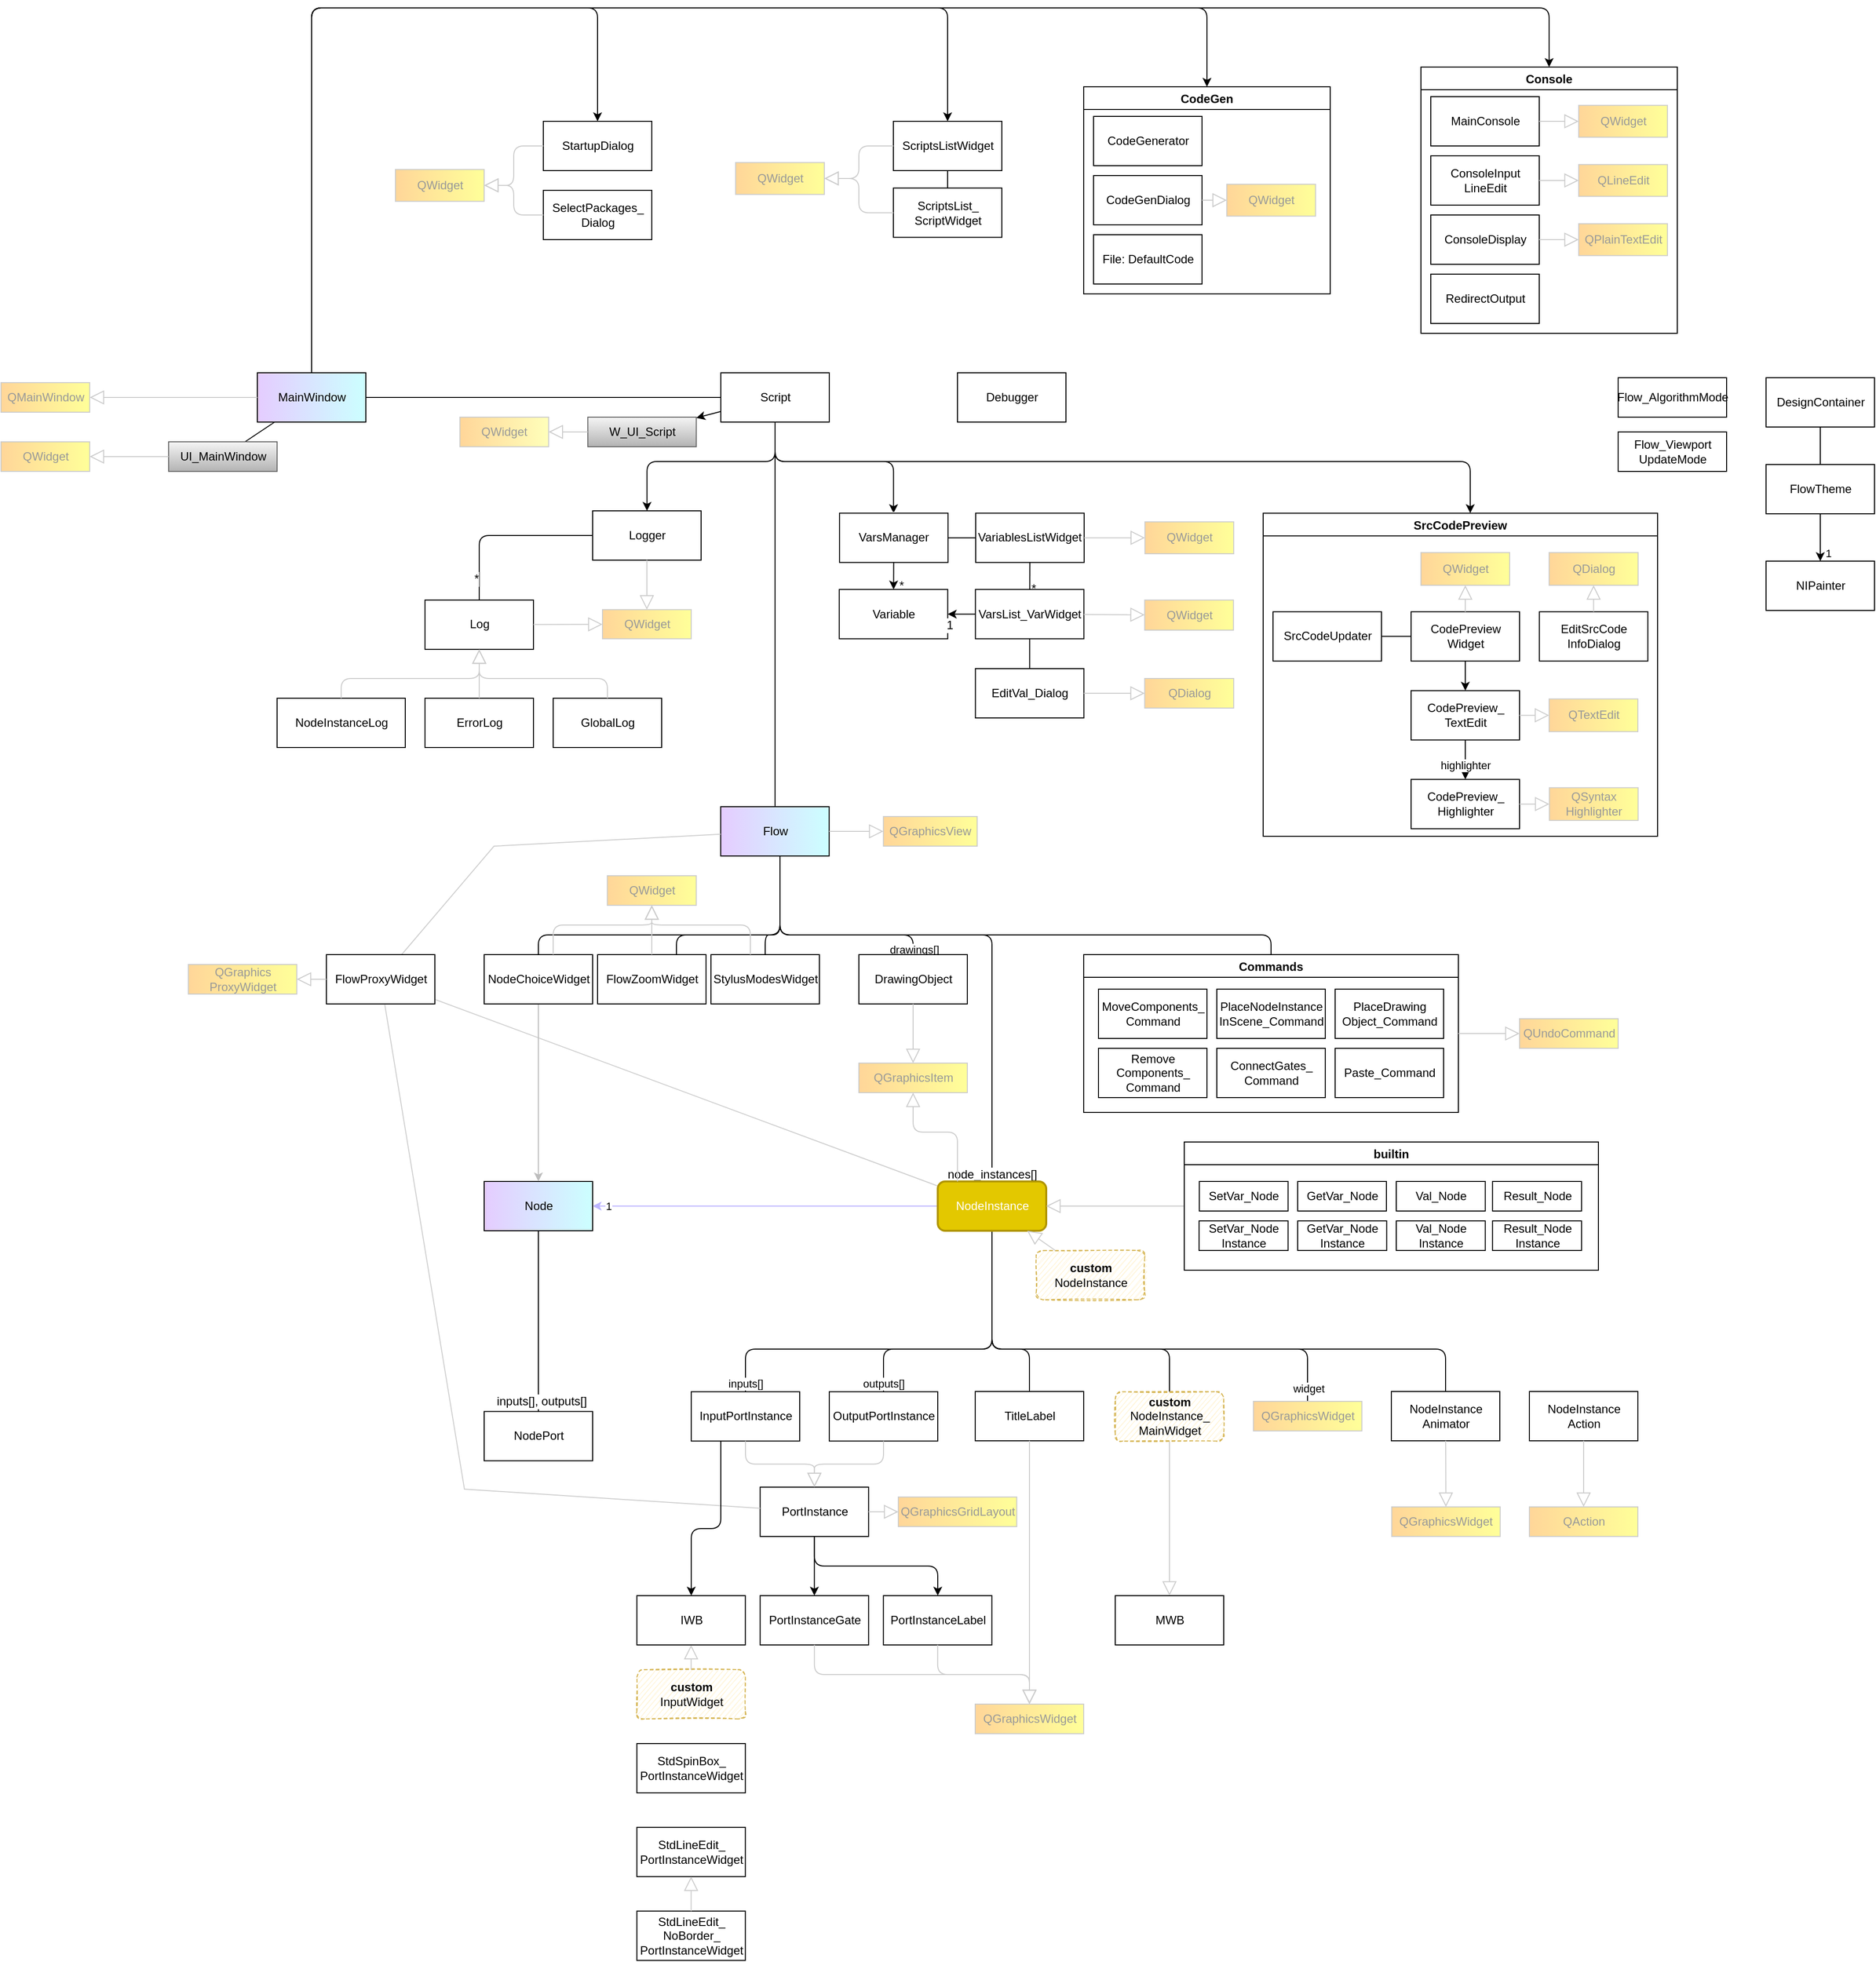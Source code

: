 <mxfile version="13.10.8" type="device"><diagram name="Page-1" id="c4acf3e9-155e-7222-9cf6-157b1a14988f"><mxGraphModel dx="1483" dy="829" grid="1" gridSize="10" guides="1" tooltips="1" connect="1" arrows="1" fold="1" page="1" pageScale="1" pageWidth="2000" pageHeight="2400" background="#ffffff" math="0" shadow="0"><root><mxCell id="0"/><mxCell id="1" parent="0"/><mxCell id="_iWwA70xYD8HZTZO8g6B-42" style="rounded=0;orthogonalLoop=1;jettySize=auto;html=1;entryX=0;entryY=0.5;entryDx=0;entryDy=0;startArrow=none;startFill=0;endArrow=none;endFill=0;exitX=1;exitY=0.5;exitDx=0;exitDy=0;" parent="1" source="_iWwA70xYD8HZTZO8g6B-1" target="_iWwA70xYD8HZTZO8g6B-6" edge="1"><mxGeometry relative="1" as="geometry"><Array as="points"><mxPoint x="490" y="705"/></Array></mxGeometry></mxCell><mxCell id="yEiWZ90jxo1gDkVhpnCB-3" style="edgeStyle=orthogonalEdgeStyle;rounded=1;orthogonalLoop=1;jettySize=auto;html=1;" edge="1" parent="1" source="_iWwA70xYD8HZTZO8g6B-1" target="7fYsBbALrGtUTbzRrhId-76"><mxGeometry relative="1" as="geometry"><Array as="points"><mxPoint x="385" y="310"/><mxPoint x="675" y="310"/></Array></mxGeometry></mxCell><mxCell id="yEiWZ90jxo1gDkVhpnCB-4" style="edgeStyle=orthogonalEdgeStyle;rounded=1;orthogonalLoop=1;jettySize=auto;html=1;" edge="1" parent="1" source="_iWwA70xYD8HZTZO8g6B-1" target="7fYsBbALrGtUTbzRrhId-98"><mxGeometry relative="1" as="geometry"><Array as="points"><mxPoint x="385" y="310"/><mxPoint x="1030" y="310"/></Array></mxGeometry></mxCell><mxCell id="yEiWZ90jxo1gDkVhpnCB-5" style="edgeStyle=orthogonalEdgeStyle;rounded=1;orthogonalLoop=1;jettySize=auto;html=1;entryX=0.5;entryY=0;entryDx=0;entryDy=0;" edge="1" parent="1" source="_iWwA70xYD8HZTZO8g6B-1" target="7fYsBbALrGtUTbzRrhId-116"><mxGeometry relative="1" as="geometry"><Array as="points"><mxPoint x="385" y="310"/><mxPoint x="1293" y="310"/></Array></mxGeometry></mxCell><mxCell id="yEiWZ90jxo1gDkVhpnCB-6" style="edgeStyle=orthogonalEdgeStyle;rounded=1;orthogonalLoop=1;jettySize=auto;html=1;entryX=0.5;entryY=0;entryDx=0;entryDy=0;" edge="1" parent="1" source="_iWwA70xYD8HZTZO8g6B-1" target="7fYsBbALrGtUTbzRrhId-104"><mxGeometry relative="1" as="geometry"><Array as="points"><mxPoint x="385" y="310"/><mxPoint x="1640" y="310"/></Array></mxGeometry></mxCell><mxCell id="_iWwA70xYD8HZTZO8g6B-1" value="MainWindow" style="html=1;gradientColor=#E5CCFF;gradientDirection=west;fillColor=#CCFFFF;" parent="1" vertex="1"><mxGeometry x="330" y="680" width="110" height="50" as="geometry"/></mxCell><mxCell id="_iWwA70xYD8HZTZO8g6B-2" value="QMainWindow" style="html=1;gradientColor=#FFFF99;gradientDirection=east;strokeColor=#CCCCCC;fontColor=#999999;fillColor=#FFD699;" parent="1" vertex="1"><mxGeometry x="70" y="690" width="90" height="30" as="geometry"/></mxCell><mxCell id="_iWwA70xYD8HZTZO8g6B-3" value="" style="endArrow=block;endFill=0;endSize=12;html=1;strokeColor=#CCCCCC;" parent="1" source="_iWwA70xYD8HZTZO8g6B-1" target="_iWwA70xYD8HZTZO8g6B-2" edge="1"><mxGeometry width="160" relative="1" as="geometry"><mxPoint x="200" y="630" as="sourcePoint"/><mxPoint x="490" y="900" as="targetPoint"/></mxGeometry></mxCell><mxCell id="W39YsJGeSaSrKXjF8FEj-1" style="rounded=0;orthogonalLoop=1;jettySize=auto;html=1;endArrow=none;endFill=0;edgeStyle=orthogonalEdgeStyle;" parent="1" source="_iWwA70xYD8HZTZO8g6B-6" target="_iWwA70xYD8HZTZO8g6B-47" edge="1"><mxGeometry relative="1" as="geometry"><Array as="points"><mxPoint x="855.13" y="1000"/><mxPoint x="855.13" y="1000"/></Array></mxGeometry></mxCell><mxCell id="0ijPACxxjSBui00QVv5o-35" style="edgeStyle=orthogonalEdgeStyle;rounded=1;orthogonalLoop=1;jettySize=auto;html=1;endArrow=classic;endFill=1;fontColor=#B0B0B0;" parent="1" source="_iWwA70xYD8HZTZO8g6B-6" target="0ijPACxxjSBui00QVv5o-1" edge="1"><mxGeometry relative="1" as="geometry"><Array as="points"><mxPoint x="855.13" y="770"/><mxPoint x="725.13" y="770"/></Array></mxGeometry></mxCell><mxCell id="WQLQ20WU0YH6Nuvqtiwx-2" style="rounded=1;orthogonalLoop=1;jettySize=auto;html=1;edgeStyle=orthogonalEdgeStyle;" parent="1" source="_iWwA70xYD8HZTZO8g6B-6" target="WQLQ20WU0YH6Nuvqtiwx-1" edge="1"><mxGeometry relative="1" as="geometry"><Array as="points"><mxPoint x="855.13" y="770"/><mxPoint x="975.13" y="770"/></Array></mxGeometry></mxCell><mxCell id="WQLQ20WU0YH6Nuvqtiwx-5" value="1" style="text;html=1;align=center;verticalAlign=middle;resizable=0;points=[];labelBackgroundColor=#ffffff;" parent="WQLQ20WU0YH6Nuvqtiwx-2" vertex="1" connectable="0"><mxGeometry x="0.945" relative="1" as="geometry"><mxPoint x="-0.48" y="11.79" as="offset"/></mxGeometry></mxCell><mxCell id="7fYsBbALrGtUTbzRrhId-96" style="edgeStyle=orthogonalEdgeStyle;rounded=1;orthogonalLoop=1;jettySize=auto;html=1;endArrow=classic;endFill=1;" parent="1" source="_iWwA70xYD8HZTZO8g6B-6" target="7fYsBbALrGtUTbzRrhId-81" edge="1"><mxGeometry relative="1" as="geometry"><Array as="points"><mxPoint x="855" y="770"/><mxPoint x="1560" y="770"/></Array></mxGeometry></mxCell><mxCell id="yEiWZ90jxo1gDkVhpnCB-1" style="rounded=0;orthogonalLoop=1;jettySize=auto;html=1;" edge="1" parent="1" source="_iWwA70xYD8HZTZO8g6B-6" target="f1ZqAAwaI6Tl92mh3Nrw-36"><mxGeometry relative="1" as="geometry"/></mxCell><mxCell id="_iWwA70xYD8HZTZO8g6B-6" value="&lt;div&gt;Script&lt;/div&gt;" style="html=1;" parent="1" vertex="1"><mxGeometry x="800" y="680" width="110" height="50" as="geometry"/></mxCell><mxCell id="_iWwA70xYD8HZTZO8g6B-64" style="edgeStyle=orthogonalEdgeStyle;rounded=1;orthogonalLoop=1;jettySize=auto;html=1;startArrow=none;startFill=0;endArrow=none;endFill=0;" parent="1" source="_iWwA70xYD8HZTZO8g6B-47" target="_iWwA70xYD8HZTZO8g6B-51" edge="1"><mxGeometry relative="1" as="geometry"><Array as="points"><mxPoint x="860" y="1250"/><mxPoint x="1075" y="1250"/></Array></mxGeometry></mxCell><mxCell id="_iWwA70xYD8HZTZO8g6B-128" value="node_instances[]" style="text;html=1;align=center;verticalAlign=middle;resizable=0;points=[];labelBackgroundColor=#ffffff;" parent="_iWwA70xYD8HZTZO8g6B-64" vertex="1" connectable="0"><mxGeometry x="0.92" y="3" relative="1" as="geometry"><mxPoint x="-3" y="15" as="offset"/></mxGeometry></mxCell><mxCell id="HVhUNoSiNjTGZJEwcS5k-42" style="rounded=1;orthogonalLoop=1;jettySize=auto;html=1;endArrow=none;endFill=0;fontFamily=Helvetica;edgeStyle=orthogonalEdgeStyle;" parent="1" source="_iWwA70xYD8HZTZO8g6B-47" target="f1ZqAAwaI6Tl92mh3Nrw-44" edge="1"><mxGeometry relative="1" as="geometry"><Array as="points"><mxPoint x="860" y="1250"/><mxPoint x="615" y="1250"/></Array></mxGeometry></mxCell><mxCell id="7fYsBbALrGtUTbzRrhId-41" style="edgeStyle=orthogonalEdgeStyle;rounded=1;orthogonalLoop=1;jettySize=auto;html=1;endArrow=none;endFill=0;" parent="1" source="_iWwA70xYD8HZTZO8g6B-47" target="7fYsBbALrGtUTbzRrhId-40" edge="1"><mxGeometry relative="1" as="geometry"><Array as="points"><mxPoint x="860" y="1250"/><mxPoint x="755" y="1250"/></Array></mxGeometry></mxCell><mxCell id="7fYsBbALrGtUTbzRrhId-49" style="edgeStyle=orthogonalEdgeStyle;rounded=1;orthogonalLoop=1;jettySize=auto;html=1;endArrow=none;endFill=0;" parent="1" source="_iWwA70xYD8HZTZO8g6B-47" target="7fYsBbALrGtUTbzRrhId-48" edge="1"><mxGeometry relative="1" as="geometry"><Array as="points"><mxPoint x="860" y="1250"/><mxPoint x="845" y="1250"/></Array></mxGeometry></mxCell><mxCell id="7fYsBbALrGtUTbzRrhId-64" style="edgeStyle=orthogonalEdgeStyle;rounded=1;orthogonalLoop=1;jettySize=auto;html=1;entryX=0.5;entryY=0;entryDx=0;entryDy=0;endArrow=none;endFill=0;" parent="1" source="_iWwA70xYD8HZTZO8g6B-47" target="7fYsBbALrGtUTbzRrhId-61" edge="1"><mxGeometry relative="1" as="geometry"><Array as="points"><mxPoint x="860" y="1250"/><mxPoint x="1358" y="1250"/></Array></mxGeometry></mxCell><mxCell id="7fYsBbALrGtUTbzRrhId-74" style="edgeStyle=orthogonalEdgeStyle;rounded=1;orthogonalLoop=1;jettySize=auto;html=1;endArrow=none;endFill=0;" parent="1" source="_iWwA70xYD8HZTZO8g6B-47" target="7fYsBbALrGtUTbzRrhId-71" edge="1"><mxGeometry relative="1" as="geometry"><Array as="points"><mxPoint x="860" y="1250"/><mxPoint x="995" y="1250"/></Array></mxGeometry></mxCell><mxCell id="7fYsBbALrGtUTbzRrhId-75" value="drawings[]" style="edgeLabel;html=1;align=center;verticalAlign=middle;resizable=0;points=[];" parent="7fYsBbALrGtUTbzRrhId-74" vertex="1" connectable="0"><mxGeometry x="0.954" y="1" relative="1" as="geometry"><mxPoint as="offset"/></mxGeometry></mxCell><mxCell id="_iWwA70xYD8HZTZO8g6B-47" value="Flow" style="html=1;gradientColor=#E5CCFF;gradientDirection=west;fillColor=#CCFFFF;" parent="1" vertex="1"><mxGeometry x="799.87" y="1120" width="110" height="50" as="geometry"/></mxCell><mxCell id="_iWwA70xYD8HZTZO8g6B-60" style="edgeStyle=none;rounded=0;orthogonalLoop=1;jettySize=auto;html=1;startArrow=none;startFill=0;endArrow=none;endFill=0;" parent="1" source="_iWwA70xYD8HZTZO8g6B-50" target="_iWwA70xYD8HZTZO8g6B-52" edge="1"><mxGeometry relative="1" as="geometry"/></mxCell><mxCell id="_iWwA70xYD8HZTZO8g6B-79" value="inputs[], outputs[]" style="text;html=1;align=center;verticalAlign=middle;resizable=0;points=[];labelBackgroundColor=#ffffff;" parent="_iWwA70xYD8HZTZO8g6B-60" vertex="1" connectable="0"><mxGeometry x="0.939" y="1" relative="1" as="geometry"><mxPoint x="2" y="-5" as="offset"/></mxGeometry></mxCell><mxCell id="_iWwA70xYD8HZTZO8g6B-61" style="edgeStyle=none;rounded=0;orthogonalLoop=1;jettySize=auto;html=1;startArrow=classic;startFill=1;endArrow=none;endFill=0;strokeColor=#BCB5FF;" parent="1" source="_iWwA70xYD8HZTZO8g6B-50" target="_iWwA70xYD8HZTZO8g6B-51" edge="1"><mxGeometry relative="1" as="geometry"/></mxCell><mxCell id="F09Zls8mhXagBo6PjTDz-13" value="1" style="edgeLabel;html=1;align=center;verticalAlign=middle;resizable=0;points=[];" parent="_iWwA70xYD8HZTZO8g6B-61" vertex="1" connectable="0"><mxGeometry x="-0.776" y="-2" relative="1" as="geometry"><mxPoint x="-23.57" y="-2" as="offset"/></mxGeometry></mxCell><mxCell id="_iWwA70xYD8HZTZO8g6B-50" value="Node" style="html=1;gradientColor=#E5CCFF;gradientDirection=west;fillColor=#CCFFFF;" parent="1" vertex="1"><mxGeometry x="560" y="1500" width="110" height="50" as="geometry"/></mxCell><mxCell id="jFqLS4lbHfa3CIV25p8P-2" style="rounded=1;orthogonalLoop=1;jettySize=auto;html=1;endArrow=none;endFill=0;edgeStyle=orthogonalEdgeStyle;" parent="1" source="_iWwA70xYD8HZTZO8g6B-51" target="jFqLS4lbHfa3CIV25p8P-1" edge="1"><mxGeometry relative="1" as="geometry"><Array as="points"><mxPoint x="1075" y="1670"/><mxPoint x="1255" y="1670"/></Array></mxGeometry></mxCell><mxCell id="jFqLS4lbHfa3CIV25p8P-10" style="edgeStyle=none;rounded=0;orthogonalLoop=1;jettySize=auto;html=1;startArrow=none;startFill=0;endArrow=none;endFill=0;fontColor=#FF9933;strokeColor=#CFCFCF;" parent="1" source="_iWwA70xYD8HZTZO8g6B-51" target="i0qhFY4HcF0hQk4mv9DB-1" edge="1"><mxGeometry relative="1" as="geometry"><Array as="points"/></mxGeometry></mxCell><mxCell id="HVhUNoSiNjTGZJEwcS5k-24" style="edgeStyle=orthogonalEdgeStyle;rounded=1;orthogonalLoop=1;jettySize=auto;html=1;endArrow=none;endFill=0;" parent="1" source="_iWwA70xYD8HZTZO8g6B-51" target="HVhUNoSiNjTGZJEwcS5k-6" edge="1"><mxGeometry relative="1" as="geometry"><Array as="points"><mxPoint x="1075" y="1670"/><mxPoint x="965" y="1670"/></Array></mxGeometry></mxCell><mxCell id="HVhUNoSiNjTGZJEwcS5k-25" style="edgeStyle=orthogonalEdgeStyle;rounded=1;orthogonalLoop=1;jettySize=auto;html=1;endArrow=none;endFill=0;" parent="1" source="_iWwA70xYD8HZTZO8g6B-51" target="HVhUNoSiNjTGZJEwcS5k-5" edge="1"><mxGeometry relative="1" as="geometry"><Array as="points"><mxPoint x="1075" y="1670"/><mxPoint x="825" y="1670"/></Array></mxGeometry></mxCell><mxCell id="7fYsBbALrGtUTbzRrhId-12" style="edgeStyle=orthogonalEdgeStyle;rounded=1;orthogonalLoop=1;jettySize=auto;html=1;endArrow=none;endFill=0;" parent="1" source="_iWwA70xYD8HZTZO8g6B-51" target="7fYsBbALrGtUTbzRrhId-5" edge="1"><mxGeometry relative="1" as="geometry"><Array as="points"><mxPoint x="1075" y="1670"/><mxPoint x="1113" y="1670"/></Array></mxGeometry></mxCell><mxCell id="7fYsBbALrGtUTbzRrhId-14" style="edgeStyle=orthogonalEdgeStyle;rounded=1;orthogonalLoop=1;jettySize=auto;html=1;endArrow=none;endFill=0;" parent="1" source="_iWwA70xYD8HZTZO8g6B-51" target="7fYsBbALrGtUTbzRrhId-16" edge="1"><mxGeometry relative="1" as="geometry"><mxPoint x="1395" y="1733" as="targetPoint"/><Array as="points"><mxPoint x="1075" y="1670"/><mxPoint x="1395" y="1670"/></Array></mxGeometry></mxCell><mxCell id="7fYsBbALrGtUTbzRrhId-15" value="widget" style="edgeLabel;html=1;align=center;verticalAlign=middle;resizable=0;points=[];" parent="7fYsBbALrGtUTbzRrhId-14" vertex="1" connectable="0"><mxGeometry x="0.946" y="1" relative="1" as="geometry"><mxPoint as="offset"/></mxGeometry></mxCell><mxCell id="7fYsBbALrGtUTbzRrhId-21" style="edgeStyle=orthogonalEdgeStyle;rounded=1;orthogonalLoop=1;jettySize=auto;html=1;endArrow=none;endFill=0;" parent="1" source="_iWwA70xYD8HZTZO8g6B-51" target="7fYsBbALrGtUTbzRrhId-20" edge="1"><mxGeometry relative="1" as="geometry"><Array as="points"><mxPoint x="1075" y="1670"/><mxPoint x="1535" y="1670"/></Array></mxGeometry></mxCell><mxCell id="_iWwA70xYD8HZTZO8g6B-51" value="NodeInstance" style="html=1;gradientDirection=west;fillColor=#e3c800;strokeColor=#B09500;rounded=1;shadow=0;fontStyle=0;fontFamily=Helvetica;strokeWidth=2;fontColor=#ffffff;" parent="1" vertex="1"><mxGeometry x="1020" y="1500" width="110" height="50" as="geometry"/></mxCell><mxCell id="_iWwA70xYD8HZTZO8g6B-52" value="NodePort" style="html=1;" parent="1" vertex="1"><mxGeometry x="560" y="1733.26" width="110" height="50" as="geometry"/></mxCell><mxCell id="7fYsBbALrGtUTbzRrhId-1" style="edgeStyle=orthogonalEdgeStyle;rounded=1;orthogonalLoop=1;jettySize=auto;html=1;" parent="1" source="_iWwA70xYD8HZTZO8g6B-53" target="_iWwA70xYD8HZTZO8g6B-66" edge="1"><mxGeometry relative="1" as="geometry"/></mxCell><mxCell id="7fYsBbALrGtUTbzRrhId-2" style="edgeStyle=orthogonalEdgeStyle;rounded=1;orthogonalLoop=1;jettySize=auto;html=1;" parent="1" source="_iWwA70xYD8HZTZO8g6B-53" target="_iWwA70xYD8HZTZO8g6B-67" edge="1"><mxGeometry relative="1" as="geometry"><Array as="points"><mxPoint x="895" y="1890"/><mxPoint x="1020" y="1890"/></Array></mxGeometry></mxCell><mxCell id="_iWwA70xYD8HZTZO8g6B-53" value="&lt;div&gt;PortInstance&lt;/div&gt;" style="html=1;" parent="1" vertex="1"><mxGeometry x="839.87" y="1810" width="110" height="50" as="geometry"/></mxCell><mxCell id="_iWwA70xYD8HZTZO8g6B-66" value="PortInstanceGate" style="html=1;" parent="1" vertex="1"><mxGeometry x="839.87" y="1920" width="110" height="50" as="geometry"/></mxCell><mxCell id="_iWwA70xYD8HZTZO8g6B-67" value="PortInstanceLabel" style="html=1;" parent="1" vertex="1"><mxGeometry x="964.87" y="1920" width="110" height="50" as="geometry"/></mxCell><mxCell id="_iWwA70xYD8HZTZO8g6B-68" value="&lt;b&gt;custom&lt;/b&gt;&lt;br&gt;InputWidget" style="html=1;fillColor=#fff2cc;strokeColor=#d6b656;dashed=1;rounded=1;shadow=0;glass=0;sketch=1;" parent="1" vertex="1"><mxGeometry x="714.87" y="1995.06" width="110" height="50" as="geometry"/></mxCell><mxCell id="_iWwA70xYD8HZTZO8g6B-98" value="" style="endArrow=block;endFill=0;endSize=12;html=1;strokeColor=#CCCCCC;edgeStyle=orthogonalEdgeStyle;" parent="1" source="_iWwA70xYD8HZTZO8g6B-68" target="HVhUNoSiNjTGZJEwcS5k-2" edge="1"><mxGeometry width="160" relative="1" as="geometry"><mxPoint x="264.87" y="1975" as="sourcePoint"/><mxPoint x="144.87" y="2020" as="targetPoint"/></mxGeometry></mxCell><mxCell id="_iWwA70xYD8HZTZO8g6B-147" value="QGraphicsView" style="html=1;gradientColor=#FFFF99;gradientDirection=east;strokeColor=#CCCCCC;fontColor=#999999;fillColor=#FFD699;" parent="1" vertex="1"><mxGeometry x="964.87" y="1130" width="95.13" height="30" as="geometry"/></mxCell><mxCell id="_iWwA70xYD8HZTZO8g6B-148" value="" style="endArrow=block;endFill=0;endSize=12;html=1;strokeColor=#CCCCCC;" parent="1" source="_iWwA70xYD8HZTZO8g6B-47" target="_iWwA70xYD8HZTZO8g6B-147" edge="1"><mxGeometry width="160" relative="1" as="geometry"><mxPoint x="610" y="1710" as="sourcePoint"/><mxPoint x="940" y="1110" as="targetPoint"/></mxGeometry></mxCell><mxCell id="f1ZqAAwaI6Tl92mh3Nrw-35" style="edgeStyle=none;rounded=0;orthogonalLoop=1;jettySize=auto;html=1;endArrow=none;endFill=0;" parent="1" source="f1ZqAAwaI6Tl92mh3Nrw-25" target="_iWwA70xYD8HZTZO8g6B-1" edge="1"><mxGeometry relative="1" as="geometry"/></mxCell><mxCell id="f1ZqAAwaI6Tl92mh3Nrw-25" value="&lt;div&gt;UI_MainWindow&lt;/div&gt;" style="html=1;fillColor=#f5f5f5;strokeColor=#666666;gradientColor=#b3b3b3;" parent="1" vertex="1"><mxGeometry x="240" y="750" width="110" height="30" as="geometry"/></mxCell><mxCell id="f1ZqAAwaI6Tl92mh3Nrw-36" value="W_UI_Script" style="html=1;fillColor=#f5f5f5;strokeColor=#666666;gradientColor=#b3b3b3;" parent="1" vertex="1"><mxGeometry x="665.13" y="725" width="110" height="30" as="geometry"/></mxCell><mxCell id="f1ZqAAwaI6Tl92mh3Nrw-40" value="&lt;div&gt;QWidget&lt;/div&gt;" style="html=1;gradientColor=#FFFF99;gradientDirection=east;strokeColor=#CCCCCC;fontColor=#999999;fillColor=#FFD699;" parent="1" vertex="1"><mxGeometry x="70" y="750" width="90" height="30" as="geometry"/></mxCell><mxCell id="f1ZqAAwaI6Tl92mh3Nrw-41" value="" style="endArrow=block;endFill=0;endSize=12;html=1;strokeColor=#CCCCCC;" parent="1" source="f1ZqAAwaI6Tl92mh3Nrw-25" target="f1ZqAAwaI6Tl92mh3Nrw-40" edge="1"><mxGeometry width="160" relative="1" as="geometry"><mxPoint x="130" y="840" as="sourcePoint"/><mxPoint x="160" y="1580" as="targetPoint"/></mxGeometry></mxCell><mxCell id="-UICEoWk6_SqAOiJaB82-22" style="edgeStyle=none;rounded=0;orthogonalLoop=1;jettySize=auto;html=1;endArrow=classic;endFill=1;strokeColor=#BDBDBD;" parent="1" source="f1ZqAAwaI6Tl92mh3Nrw-44" target="_iWwA70xYD8HZTZO8g6B-50" edge="1"><mxGeometry relative="1" as="geometry"/></mxCell><mxCell id="f1ZqAAwaI6Tl92mh3Nrw-44" value="NodeChoiceWidget" style="html=1;" parent="1" vertex="1"><mxGeometry x="560" y="1270" width="110" height="50" as="geometry"/></mxCell><mxCell id="i0qhFY4HcF0hQk4mv9DB-3" style="edgeStyle=none;rounded=0;orthogonalLoop=1;jettySize=auto;html=1;endArrow=none;endFill=0;strokeColor=#CFCFCF;" parent="1" source="i0qhFY4HcF0hQk4mv9DB-1" target="_iWwA70xYD8HZTZO8g6B-47" edge="1"><mxGeometry relative="1" as="geometry"><Array as="points"><mxPoint x="570" y="1160"/></Array></mxGeometry></mxCell><mxCell id="i0qhFY4HcF0hQk4mv9DB-4" style="edgeStyle=none;rounded=0;orthogonalLoop=1;jettySize=auto;html=1;endArrow=none;endFill=0;strokeColor=#CFCFCF;" parent="1" source="i0qhFY4HcF0hQk4mv9DB-1" target="_iWwA70xYD8HZTZO8g6B-53" edge="1"><mxGeometry relative="1" as="geometry"><Array as="points"><mxPoint x="540" y="1812"/></Array></mxGeometry></mxCell><mxCell id="i0qhFY4HcF0hQk4mv9DB-1" value="FlowProxyWidget" style="html=1;" parent="1" vertex="1"><mxGeometry x="400" y="1270" width="110" height="50" as="geometry"/></mxCell><mxCell id="jFqLS4lbHfa3CIV25p8P-18" value="" style="endArrow=block;endFill=0;endSize=12;html=1;fontColor=#000000;edgeStyle=orthogonalEdgeStyle;strokeColor=#CCCCCC;" parent="1" source="jFqLS4lbHfa3CIV25p8P-1" target="HVhUNoSiNjTGZJEwcS5k-1" edge="1"><mxGeometry width="160" relative="1" as="geometry"><mxPoint x="1330" y="1800" as="sourcePoint"/><mxPoint x="1140" y="1372.34" as="targetPoint"/><Array as="points"/></mxGeometry></mxCell><mxCell id="0ijPACxxjSBui00QVv5o-5" style="edgeStyle=orthogonalEdgeStyle;rounded=1;orthogonalLoop=1;jettySize=auto;html=1;endArrow=none;endFill=0;" parent="1" source="0ijPACxxjSBui00QVv5o-1" target="0ijPACxxjSBui00QVv5o-3" edge="1"><mxGeometry relative="1" as="geometry"><mxPoint x="430" y="935.45" as="sourcePoint"/></mxGeometry></mxCell><mxCell id="0ijPACxxjSBui00QVv5o-6" value="*" style="text;html=1;align=center;verticalAlign=middle;resizable=0;points=[];labelBackgroundColor=#ffffff;" parent="0ijPACxxjSBui00QVv5o-5" vertex="1" connectable="0"><mxGeometry x="0.763" y="-3" relative="1" as="geometry"><mxPoint as="offset"/></mxGeometry></mxCell><mxCell id="0ijPACxxjSBui00QVv5o-1" value="Logger" style="html=1;" parent="1" vertex="1"><mxGeometry x="670" y="820" width="110" height="50" as="geometry"/></mxCell><mxCell id="0ijPACxxjSBui00QVv5o-3" value="Log" style="html=1;" parent="1" vertex="1"><mxGeometry x="500" y="910.45" width="110" height="50" as="geometry"/></mxCell><mxCell id="0ijPACxxjSBui00QVv5o-9" value="GlobalLog" style="html=1;" parent="1" vertex="1"><mxGeometry x="630" y="1010" width="110" height="50" as="geometry"/></mxCell><mxCell id="0ijPACxxjSBui00QVv5o-10" value="ErrorLog" style="html=1;" parent="1" vertex="1"><mxGeometry x="500" y="1010" width="110" height="50" as="geometry"/></mxCell><mxCell id="0ijPACxxjSBui00QVv5o-11" value="NodeInstanceLog" style="html=1;" parent="1" vertex="1"><mxGeometry x="350" y="1010" width="130" height="50" as="geometry"/></mxCell><mxCell id="0ijPACxxjSBui00QVv5o-12" value="" style="endArrow=block;endFill=0;endSize=12;html=1;strokeColor=#CCCCCC;edgeStyle=orthogonalEdgeStyle;" parent="1" source="0ijPACxxjSBui00QVv5o-9" target="0ijPACxxjSBui00QVv5o-3" edge="1"><mxGeometry width="160" relative="1" as="geometry"><mxPoint x="600" y="980" as="sourcePoint"/><mxPoint x="490" y="964.45" as="targetPoint"/><Array as="points"><mxPoint x="685" y="990"/><mxPoint x="555" y="990"/></Array></mxGeometry></mxCell><mxCell id="0ijPACxxjSBui00QVv5o-13" value="" style="endArrow=block;endFill=0;endSize=12;html=1;strokeColor=#CCCCCC;edgeStyle=orthogonalEdgeStyle;" parent="1" source="0ijPACxxjSBui00QVv5o-10" target="0ijPACxxjSBui00QVv5o-3" edge="1"><mxGeometry width="160" relative="1" as="geometry"><mxPoint x="580" y="980" as="sourcePoint"/><mxPoint x="500" y="974.45" as="targetPoint"/></mxGeometry></mxCell><mxCell id="0ijPACxxjSBui00QVv5o-14" value="" style="endArrow=block;endFill=0;endSize=12;html=1;strokeColor=#CCCCCC;edgeStyle=orthogonalEdgeStyle;" parent="1" source="0ijPACxxjSBui00QVv5o-11" target="0ijPACxxjSBui00QVv5o-3" edge="1"><mxGeometry width="160" relative="1" as="geometry"><mxPoint x="350" y="984.45" as="sourcePoint"/><mxPoint x="460" y="950" as="targetPoint"/><Array as="points"><mxPoint x="415" y="990"/><mxPoint x="555" y="990"/></Array></mxGeometry></mxCell><mxCell id="WQLQ20WU0YH6Nuvqtiwx-6" style="edgeStyle=none;rounded=0;orthogonalLoop=1;jettySize=auto;html=1;" parent="1" source="WQLQ20WU0YH6Nuvqtiwx-1" target="WQLQ20WU0YH6Nuvqtiwx-3" edge="1"><mxGeometry relative="1" as="geometry"/></mxCell><mxCell id="WQLQ20WU0YH6Nuvqtiwx-7" value="*" style="text;html=1;align=center;verticalAlign=middle;resizable=0;points=[];labelBackgroundColor=#ffffff;" parent="WQLQ20WU0YH6Nuvqtiwx-6" vertex="1" connectable="0"><mxGeometry x="0.7" y="1" relative="1" as="geometry"><mxPoint x="6.26" as="offset"/></mxGeometry></mxCell><mxCell id="WQLQ20WU0YH6Nuvqtiwx-8" style="edgeStyle=none;rounded=0;orthogonalLoop=1;jettySize=auto;html=1;endArrow=none;endFill=0;" parent="1" source="WQLQ20WU0YH6Nuvqtiwx-1" target="WQLQ20WU0YH6Nuvqtiwx-4" edge="1"><mxGeometry relative="1" as="geometry"/></mxCell><mxCell id="WQLQ20WU0YH6Nuvqtiwx-1" value="&lt;div&gt;VarsManager&lt;/div&gt;" style="html=1;" parent="1" vertex="1"><mxGeometry x="920.39" y="822.33" width="110" height="50" as="geometry"/></mxCell><mxCell id="WQLQ20WU0YH6Nuvqtiwx-3" value="&lt;div&gt;Variable&lt;/div&gt;" style="html=1;" parent="1" vertex="1"><mxGeometry x="920.13" y="899.73" width="110" height="50" as="geometry"/></mxCell><mxCell id="WQLQ20WU0YH6Nuvqtiwx-12" style="edgeStyle=none;rounded=0;orthogonalLoop=1;jettySize=auto;html=1;endArrow=none;endFill=0;" parent="1" source="WQLQ20WU0YH6Nuvqtiwx-4" target="WQLQ20WU0YH6Nuvqtiwx-11" edge="1"><mxGeometry relative="1" as="geometry"/></mxCell><mxCell id="WQLQ20WU0YH6Nuvqtiwx-13" value="*" style="text;html=1;align=center;verticalAlign=middle;resizable=0;points=[];labelBackgroundColor=#ffffff;" parent="WQLQ20WU0YH6Nuvqtiwx-12" vertex="1" connectable="0"><mxGeometry x="0.87" relative="1" as="geometry"><mxPoint x="3" y="1.29" as="offset"/></mxGeometry></mxCell><mxCell id="WQLQ20WU0YH6Nuvqtiwx-4" value="&lt;div&gt;VariablesListWidget&lt;br&gt;&lt;/div&gt;" style="html=1;" parent="1" vertex="1"><mxGeometry x="1058.46" y="822.33" width="110" height="50" as="geometry"/></mxCell><mxCell id="WQLQ20WU0YH6Nuvqtiwx-14" style="edgeStyle=none;rounded=0;orthogonalLoop=1;jettySize=auto;html=1;endArrow=classic;endFill=1;" parent="1" source="WQLQ20WU0YH6Nuvqtiwx-11" target="WQLQ20WU0YH6Nuvqtiwx-3" edge="1"><mxGeometry relative="1" as="geometry"/></mxCell><mxCell id="WQLQ20WU0YH6Nuvqtiwx-15" value="1" style="text;html=1;align=center;verticalAlign=middle;resizable=0;points=[];labelBackgroundColor=#ffffff;" parent="WQLQ20WU0YH6Nuvqtiwx-14" vertex="1" connectable="0"><mxGeometry x="0.888" relative="1" as="geometry"><mxPoint y="11" as="offset"/></mxGeometry></mxCell><mxCell id="7fYsBbALrGtUTbzRrhId-68" style="edgeStyle=orthogonalEdgeStyle;rounded=0;orthogonalLoop=1;jettySize=auto;html=1;endArrow=none;endFill=0;" parent="1" source="WQLQ20WU0YH6Nuvqtiwx-11" target="7fYsBbALrGtUTbzRrhId-67" edge="1"><mxGeometry relative="1" as="geometry"/></mxCell><mxCell id="WQLQ20WU0YH6Nuvqtiwx-11" value="VarsList_VarWidget" style="html=1;" parent="1" vertex="1"><mxGeometry x="1058.2" y="899.73" width="110" height="50" as="geometry"/></mxCell><mxCell id="F09Zls8mhXagBo6PjTDz-2" value="NIPainter" style="html=1;" parent="1" vertex="1"><mxGeometry x="1860" y="871" width="110" height="50" as="geometry"/></mxCell><mxCell id="F09Zls8mhXagBo6PjTDz-6" style="rounded=0;orthogonalLoop=1;jettySize=auto;html=1;endArrow=none;endFill=0;" parent="1" source="F09Zls8mhXagBo6PjTDz-3" target="F09Zls8mhXagBo6PjTDz-4" edge="1"><mxGeometry relative="1" as="geometry"/></mxCell><mxCell id="F09Zls8mhXagBo6PjTDz-7" value="*" style="edgeLabel;html=1;align=center;verticalAlign=middle;resizable=0;points=[];" parent="F09Zls8mhXagBo6PjTDz-6" vertex="1" connectable="0"><mxGeometry x="0.867" y="-1" relative="1" as="geometry"><mxPoint x="1" y="9" as="offset"/></mxGeometry></mxCell><mxCell id="F09Zls8mhXagBo6PjTDz-3" value="DesignContainer" style="html=1;" parent="1" vertex="1"><mxGeometry x="1860" y="685" width="110" height="50" as="geometry"/></mxCell><mxCell id="F09Zls8mhXagBo6PjTDz-8" style="edgeStyle=none;rounded=0;orthogonalLoop=1;jettySize=auto;html=1;endArrow=classic;endFill=1;" parent="1" source="F09Zls8mhXagBo6PjTDz-4" target="F09Zls8mhXagBo6PjTDz-2" edge="1"><mxGeometry relative="1" as="geometry"/></mxCell><mxCell id="F09Zls8mhXagBo6PjTDz-9" value="1" style="edgeLabel;html=1;align=center;verticalAlign=middle;resizable=0;points=[];" parent="F09Zls8mhXagBo6PjTDz-8" vertex="1" connectable="0"><mxGeometry x="0.473" y="4" relative="1" as="geometry"><mxPoint x="3.74" y="4" as="offset"/></mxGeometry></mxCell><mxCell id="F09Zls8mhXagBo6PjTDz-4" value="FlowTheme" style="html=1;" parent="1" vertex="1"><mxGeometry x="1860" y="773" width="110" height="50" as="geometry"/></mxCell><mxCell id="HVhUNoSiNjTGZJEwcS5k-1" value="MWB" style="html=1;" parent="1" vertex="1"><mxGeometry x="1200" y="1920" width="110" height="50" as="geometry"/></mxCell><mxCell id="7fYsBbALrGtUTbzRrhId-3" style="edgeStyle=orthogonalEdgeStyle;rounded=1;orthogonalLoop=1;jettySize=auto;html=1;" parent="1" source="HVhUNoSiNjTGZJEwcS5k-5" target="HVhUNoSiNjTGZJEwcS5k-2" edge="1"><mxGeometry relative="1" as="geometry"><Array as="points"><mxPoint x="800" y="1852"/><mxPoint x="770" y="1852"/></Array></mxGeometry></mxCell><mxCell id="HVhUNoSiNjTGZJEwcS5k-5" value="InputPortInstance" style="html=1;" parent="1" vertex="1"><mxGeometry x="770" y="1713.26" width="110" height="50" as="geometry"/></mxCell><mxCell id="HVhUNoSiNjTGZJEwcS5k-6" value="OutputPortInstance" style="html=1;" parent="1" vertex="1"><mxGeometry x="910" y="1713.26" width="110" height="50" as="geometry"/></mxCell><mxCell id="HVhUNoSiNjTGZJEwcS5k-7" value="" style="endArrow=block;endFill=0;endSize=12;html=1;strokeColor=#CCCCCC;edgeStyle=orthogonalEdgeStyle;" parent="1" source="HVhUNoSiNjTGZJEwcS5k-5" target="_iWwA70xYD8HZTZO8g6B-53" edge="1"><mxGeometry width="160" relative="1" as="geometry"><mxPoint x="1130" y="1664.94" as="sourcePoint"/><mxPoint x="825" y="1790" as="targetPoint"/></mxGeometry></mxCell><mxCell id="HVhUNoSiNjTGZJEwcS5k-8" value="" style="endArrow=block;endFill=0;endSize=12;html=1;strokeColor=#CCCCCC;edgeStyle=orthogonalEdgeStyle;" parent="1" source="HVhUNoSiNjTGZJEwcS5k-6" target="_iWwA70xYD8HZTZO8g6B-53" edge="1"><mxGeometry width="160" relative="1" as="geometry"><mxPoint x="1020" y="1780" as="sourcePoint"/><mxPoint x="1290" y="1664.94" as="targetPoint"/></mxGeometry></mxCell><mxCell id="HVhUNoSiNjTGZJEwcS5k-9" value="&lt;div&gt;StdLineEdit_&lt;/div&gt;&lt;div&gt;PortInstanceWidget&lt;/div&gt;" style="html=1;rounded=0;shadow=0;glass=0;sketch=0;" parent="1" vertex="1"><mxGeometry x="714.87" y="2154.94" width="110" height="50" as="geometry"/></mxCell><mxCell id="HVhUNoSiNjTGZJEwcS5k-10" value="&lt;div&gt;StdLineEdit_&lt;/div&gt;&lt;div&gt;NoBorder_&lt;/div&gt;&lt;div&gt;PortInstanceWidget&lt;/div&gt;" style="html=1;rounded=0;shadow=0;glass=0;sketch=0;" parent="1" vertex="1"><mxGeometry x="714.87" y="2239.88" width="110" height="50" as="geometry"/></mxCell><mxCell id="HVhUNoSiNjTGZJEwcS5k-11" value="" style="endArrow=block;endFill=0;endSize=12;html=1;strokeColor=#CCCCCC;edgeStyle=orthogonalEdgeStyle;" parent="1" source="HVhUNoSiNjTGZJEwcS5k-10" target="HVhUNoSiNjTGZJEwcS5k-9" edge="1"><mxGeometry width="160" relative="1" as="geometry"><mxPoint x="1164.87" y="2019.88" as="sourcePoint"/><mxPoint x="1324.87" y="2019.88" as="targetPoint"/></mxGeometry></mxCell><mxCell id="HVhUNoSiNjTGZJEwcS5k-12" value="&lt;div&gt;StdSpinBox_&lt;/div&gt;&lt;div&gt;PortInstanceWidget&lt;/div&gt;" style="html=1;rounded=0;shadow=0;glass=0;sketch=0;" parent="1" vertex="1"><mxGeometry x="714.87" y="2070" width="110" height="50" as="geometry"/></mxCell><mxCell id="HVhUNoSiNjTGZJEwcS5k-2" value="IWB" style="html=1;" parent="1" vertex="1"><mxGeometry x="714.87" y="1920" width="110" height="50" as="geometry"/></mxCell><mxCell id="jFqLS4lbHfa3CIV25p8P-1" value="&lt;div&gt;&lt;b&gt;custom&lt;/b&gt;&lt;/div&gt;&lt;div&gt;NodeInstance_&lt;/div&gt;&lt;div&gt;MainWidget&lt;/div&gt;" style="html=1;fillColor=#fff2cc;strokeColor=#d6b656;dashed=1;rounded=1;shadow=0;glass=0;sketch=1;" parent="1" vertex="1"><mxGeometry x="1200" y="1713.26" width="110" height="50" as="geometry"/></mxCell><mxCell id="HVhUNoSiNjTGZJEwcS5k-23" value="inputs[]" style="edgeLabel;html=1;align=center;verticalAlign=middle;resizable=0;points=[];" parent="1" vertex="1" connectable="0"><mxGeometry x="824.996" y="1704.939" as="geometry"/></mxCell><mxCell id="HVhUNoSiNjTGZJEwcS5k-26" value="outputs[]" style="edgeLabel;html=1;align=center;verticalAlign=middle;resizable=0;points=[];" parent="1" vertex="1" connectable="0"><mxGeometry x="964.996" y="1704.939" as="geometry"/></mxCell><mxCell id="HVhUNoSiNjTGZJEwcS5k-39" value="" style="endArrow=block;endFill=0;endSize=12;html=1;fontFamily=Helvetica;edgeStyle=orthogonalEdgeStyle;strokeColor=#CCCCCC;exitX=0;exitY=0.5;exitDx=0;exitDy=0;" parent="1" source="7fYsBbALrGtUTbzRrhId-62" target="_iWwA70xYD8HZTZO8g6B-51" edge="1"><mxGeometry width="160" relative="1" as="geometry"><mxPoint x="1090" y="1530" as="sourcePoint"/><mxPoint x="1180" y="1460" as="targetPoint"/><Array as="points"/></mxGeometry></mxCell><mxCell id="HVhUNoSiNjTGZJEwcS5k-43" value="QWidget" style="html=1;gradientColor=#FFFF99;gradientDirection=east;strokeColor=#CCCCCC;fontColor=#999999;fillColor=#FFD699;" parent="1" vertex="1"><mxGeometry x="1230.13" y="831.17" width="90" height="32.33" as="geometry"/></mxCell><mxCell id="HVhUNoSiNjTGZJEwcS5k-44" value="QWidget" style="html=1;gradientColor=#FFFF99;gradientDirection=east;strokeColor=#CCCCCC;fontColor=#999999;fillColor=#FFD699;" parent="1" vertex="1"><mxGeometry x="1229.87" y="910.45" width="90" height="30.55" as="geometry"/></mxCell><mxCell id="7fYsBbALrGtUTbzRrhId-5" value="&lt;div&gt;TitleLabel&lt;/div&gt;" style="html=1;" parent="1" vertex="1"><mxGeometry x="1058" y="1713" width="110" height="50" as="geometry"/></mxCell><mxCell id="7fYsBbALrGtUTbzRrhId-6" value="QGraphicsWidget" style="html=1;gradientColor=#FFFF99;gradientDirection=east;strokeColor=#CCCCCC;fontColor=#999999;fillColor=#FFD699;" parent="1" vertex="1"><mxGeometry x="1058" y="2030" width="110" height="30" as="geometry"/></mxCell><mxCell id="7fYsBbALrGtUTbzRrhId-7" value="" style="endArrow=block;endFill=0;endSize=12;html=1;strokeColor=#CCCCCC;edgeStyle=orthogonalEdgeStyle;" parent="1" source="7fYsBbALrGtUTbzRrhId-5" target="7fYsBbALrGtUTbzRrhId-6" edge="1"><mxGeometry width="160" relative="1" as="geometry"><mxPoint x="1180" y="1790" as="sourcePoint"/><mxPoint x="1270" y="1850" as="targetPoint"/></mxGeometry></mxCell><mxCell id="7fYsBbALrGtUTbzRrhId-8" value="" style="endArrow=block;endFill=0;endSize=12;html=1;strokeColor=#CCCCCC;edgeStyle=orthogonalEdgeStyle;" parent="1" source="_iWwA70xYD8HZTZO8g6B-67" target="7fYsBbALrGtUTbzRrhId-6" edge="1"><mxGeometry width="160" relative="1" as="geometry"><mxPoint x="1097" y="1960" as="sourcePoint"/><mxPoint x="1210" y="1940" as="targetPoint"/></mxGeometry></mxCell><mxCell id="7fYsBbALrGtUTbzRrhId-9" value="" style="endArrow=block;endFill=0;endSize=12;html=1;strokeColor=#CCCCCC;edgeStyle=orthogonalEdgeStyle;" parent="1" source="_iWwA70xYD8HZTZO8g6B-66" target="7fYsBbALrGtUTbzRrhId-6" edge="1"><mxGeometry width="160" relative="1" as="geometry"><mxPoint x="940" y="2030" as="sourcePoint"/><mxPoint x="1200" y="1940" as="targetPoint"/><Array as="points"><mxPoint x="895" y="2000"/><mxPoint x="1113" y="2000"/></Array></mxGeometry></mxCell><mxCell id="7fYsBbALrGtUTbzRrhId-10" value="QGraphicsGridLayout" style="html=1;gradientColor=#FFFF99;gradientDirection=east;strokeColor=#CCCCCC;fontColor=#999999;fillColor=#FFD699;" parent="1" vertex="1"><mxGeometry x="980" y="1820" width="120.13" height="30" as="geometry"/></mxCell><mxCell id="7fYsBbALrGtUTbzRrhId-11" value="" style="endArrow=block;endFill=0;endSize=12;html=1;strokeColor=#CCCCCC;" parent="1" source="_iWwA70xYD8HZTZO8g6B-53" target="7fYsBbALrGtUTbzRrhId-10" edge="1"><mxGeometry width="160" relative="1" as="geometry"><mxPoint x="650" y="1900" as="sourcePoint"/><mxPoint x="1000" y="1790" as="targetPoint"/></mxGeometry></mxCell><mxCell id="7fYsBbALrGtUTbzRrhId-16" value="QGraphicsWidget" style="html=1;gradientColor=#FFFF99;gradientDirection=east;strokeColor=#CCCCCC;fontColor=#999999;fillColor=#FFD699;" parent="1" vertex="1"><mxGeometry x="1340.13" y="1723" width="110" height="30" as="geometry"/></mxCell><mxCell id="7fYsBbALrGtUTbzRrhId-19" value="" style="endArrow=block;endFill=0;endSize=12;html=1;strokeColor=#CCCCCC;edgeStyle=orthogonalEdgeStyle;" parent="1" source="_iWwA70xYD8HZTZO8g6B-51" target="7fYsBbALrGtUTbzRrhId-72" edge="1"><mxGeometry width="160" relative="1" as="geometry"><mxPoint x="1040" y="1430" as="sourcePoint"/><mxPoint x="960" y="1500" as="targetPoint"/><Array as="points"><mxPoint x="1040" y="1450"/><mxPoint x="995" y="1450"/></Array></mxGeometry></mxCell><mxCell id="7fYsBbALrGtUTbzRrhId-20" value="&lt;div&gt;NodeInstance&lt;/div&gt;&lt;div&gt;Animator&lt;br&gt;&lt;/div&gt;" style="html=1;" parent="1" vertex="1"><mxGeometry x="1480" y="1713" width="110" height="50" as="geometry"/></mxCell><mxCell id="7fYsBbALrGtUTbzRrhId-22" value="QGraphicsWidget" style="html=1;gradientColor=#FFFF99;gradientDirection=east;strokeColor=#CCCCCC;fontColor=#999999;fillColor=#FFD699;" parent="1" vertex="1"><mxGeometry x="1480.39" y="1830" width="110" height="30" as="geometry"/></mxCell><mxCell id="7fYsBbALrGtUTbzRrhId-23" value="" style="endArrow=block;endFill=0;endSize=12;html=1;strokeColor=#CCCCCC;" parent="1" source="7fYsBbALrGtUTbzRrhId-20" target="7fYsBbALrGtUTbzRrhId-22" edge="1"><mxGeometry width="160" relative="1" as="geometry"><mxPoint x="1550" y="1890" as="sourcePoint"/><mxPoint x="1580" y="1780" as="targetPoint"/></mxGeometry></mxCell><mxCell id="7fYsBbALrGtUTbzRrhId-24" value="&lt;div&gt;NodeInstance&lt;/div&gt;&lt;div&gt;Action&lt;br&gt;&lt;/div&gt;" style="html=1;" parent="1" vertex="1"><mxGeometry x="1620" y="1713" width="110" height="50" as="geometry"/></mxCell><mxCell id="7fYsBbALrGtUTbzRrhId-25" value="QAction" style="html=1;gradientColor=#FFFF99;gradientDirection=east;strokeColor=#CCCCCC;fontColor=#999999;fillColor=#FFD699;" parent="1" vertex="1"><mxGeometry x="1620" y="1830" width="110" height="30" as="geometry"/></mxCell><mxCell id="7fYsBbALrGtUTbzRrhId-26" value="" style="endArrow=block;endFill=0;endSize=12;html=1;strokeColor=#CCCCCC;" parent="1" source="7fYsBbALrGtUTbzRrhId-24" target="7fYsBbALrGtUTbzRrhId-25" edge="1"><mxGeometry width="160" relative="1" as="geometry"><mxPoint x="1530" y="1870" as="sourcePoint"/><mxPoint x="1660" y="1790" as="targetPoint"/></mxGeometry></mxCell><mxCell id="7fYsBbALrGtUTbzRrhId-27" value="QWidget" style="html=1;gradientColor=#FFFF99;gradientDirection=east;strokeColor=#CCCCCC;fontColor=#999999;fillColor=#FFD699;" parent="1" vertex="1"><mxGeometry x="680" y="920.18" width="90" height="29.55" as="geometry"/></mxCell><mxCell id="7fYsBbALrGtUTbzRrhId-28" value="" style="endArrow=block;endFill=0;endSize=12;html=1;rounded=0;strokeColor=#CCCCCC;" parent="1" source="0ijPACxxjSBui00QVv5o-1" target="7fYsBbALrGtUTbzRrhId-27" edge="1"><mxGeometry width="160" relative="1" as="geometry"><mxPoint x="800" y="890" as="sourcePoint"/><mxPoint x="960" y="1000" as="targetPoint"/></mxGeometry></mxCell><mxCell id="7fYsBbALrGtUTbzRrhId-29" value="" style="endArrow=block;endFill=0;endSize=12;html=1;strokeColor=#CCCCCC;" parent="1" source="0ijPACxxjSBui00QVv5o-3" target="7fYsBbALrGtUTbzRrhId-27" edge="1"><mxGeometry width="160" relative="1" as="geometry"><mxPoint x="680" y="1080" as="sourcePoint"/><mxPoint x="600" y="890" as="targetPoint"/></mxGeometry></mxCell><mxCell id="7fYsBbALrGtUTbzRrhId-32" value="" style="endArrow=block;endFill=0;endSize=12;html=1;strokeColor=#CCCCCC;" parent="1" source="WQLQ20WU0YH6Nuvqtiwx-11" target="HVhUNoSiNjTGZJEwcS5k-44" edge="1"><mxGeometry width="160" relative="1" as="geometry"><mxPoint x="1160" y="1050" as="sourcePoint"/><mxPoint x="1190" y="900" as="targetPoint"/></mxGeometry></mxCell><mxCell id="7fYsBbALrGtUTbzRrhId-38" value="&lt;div&gt;Flow_Viewport&lt;/div&gt;&lt;div&gt;UpdateMode&lt;/div&gt;" style="html=1;" parent="1" vertex="1"><mxGeometry x="1710" y="740" width="110" height="40" as="geometry"/></mxCell><mxCell id="7fYsBbALrGtUTbzRrhId-39" value="Flow_AlgorithmMode" style="html=1;" parent="1" vertex="1"><mxGeometry x="1710" y="685" width="110" height="40" as="geometry"/></mxCell><mxCell id="7fYsBbALrGtUTbzRrhId-40" value="FlowZoomWidget" style="html=1;" parent="1" vertex="1"><mxGeometry x="675" y="1270" width="110" height="50" as="geometry"/></mxCell><mxCell id="7fYsBbALrGtUTbzRrhId-42" value="QWidget" style="html=1;gradientColor=#FFFF99;gradientDirection=east;strokeColor=#CCCCCC;fontColor=#999999;fillColor=#FFD699;" parent="1" vertex="1"><mxGeometry x="684.87" y="1190" width="90.26" height="30" as="geometry"/></mxCell><mxCell id="7fYsBbALrGtUTbzRrhId-46" value="" style="endArrow=block;endFill=0;endSize=12;html=1;strokeColor=#CCCCCC;edgeStyle=orthogonalEdgeStyle;" parent="1" source="f1ZqAAwaI6Tl92mh3Nrw-44" target="7fYsBbALrGtUTbzRrhId-42" edge="1"><mxGeometry width="160" relative="1" as="geometry"><mxPoint x="830" y="1220" as="sourcePoint"/><mxPoint x="647" y="1205" as="targetPoint"/><Array as="points"><mxPoint x="630" y="1240"/><mxPoint x="730" y="1240"/></Array></mxGeometry></mxCell><mxCell id="7fYsBbALrGtUTbzRrhId-47" value="" style="endArrow=block;endFill=0;endSize=12;html=1;strokeColor=#CCCCCC;edgeStyle=orthogonalEdgeStyle;" parent="1" source="7fYsBbALrGtUTbzRrhId-40" target="7fYsBbALrGtUTbzRrhId-42" edge="1"><mxGeometry width="160" relative="1" as="geometry"><mxPoint x="780" y="1220" as="sourcePoint"/><mxPoint x="940" y="1220" as="targetPoint"/></mxGeometry></mxCell><mxCell id="7fYsBbALrGtUTbzRrhId-48" value="StylusModesWidget" style="html=1;" parent="1" vertex="1"><mxGeometry x="790" y="1270" width="110" height="50" as="geometry"/></mxCell><mxCell id="7fYsBbALrGtUTbzRrhId-50" value="" style="endArrow=block;endFill=0;endSize=12;html=1;strokeColor=#CCCCCC;edgeStyle=orthogonalEdgeStyle;" parent="1" source="7fYsBbALrGtUTbzRrhId-48" target="7fYsBbALrGtUTbzRrhId-42" edge="1"><mxGeometry width="160" relative="1" as="geometry"><mxPoint x="813" y="1210" as="sourcePoint"/><mxPoint x="930" y="1210" as="targetPoint"/><Array as="points"><mxPoint x="830" y="1240"/><mxPoint x="730" y="1240"/></Array></mxGeometry></mxCell><mxCell id="7fYsBbALrGtUTbzRrhId-51" value="&lt;div&gt;QGraphics&lt;/div&gt;&lt;div&gt;ProxyWidget&lt;br&gt;&lt;/div&gt;" style="html=1;gradientColor=#FFFF99;gradientDirection=east;strokeColor=#CCCCCC;fontColor=#999999;fillColor=#FFD699;" parent="1" vertex="1"><mxGeometry x="260" y="1280" width="110" height="30" as="geometry"/></mxCell><mxCell id="7fYsBbALrGtUTbzRrhId-52" value="" style="endArrow=block;endFill=0;endSize=12;html=1;strokeColor=#CCCCCC;" parent="1" source="i0qhFY4HcF0hQk4mv9DB-1" target="7fYsBbALrGtUTbzRrhId-51" edge="1"><mxGeometry width="160" relative="1" as="geometry"><mxPoint x="290" y="1370" as="sourcePoint"/><mxPoint x="450" y="1370" as="targetPoint"/></mxGeometry></mxCell><mxCell id="7fYsBbALrGtUTbzRrhId-61" value="Commands" style="swimlane;" parent="1" vertex="1"><mxGeometry x="1168" y="1270" width="380" height="160" as="geometry"/></mxCell><mxCell id="7fYsBbALrGtUTbzRrhId-54" value="&lt;div&gt;MoveComponents_&lt;/div&gt;&lt;div&gt;Command&lt;/div&gt;" style="html=1;" parent="7fYsBbALrGtUTbzRrhId-61" vertex="1"><mxGeometry x="15" y="35" width="110" height="50" as="geometry"/></mxCell><mxCell id="7fYsBbALrGtUTbzRrhId-55" value="&lt;div&gt;PlaceNodeInstance&lt;/div&gt;&lt;div&gt;InScene_Command&lt;/div&gt;" style="html=1;" parent="7fYsBbALrGtUTbzRrhId-61" vertex="1"><mxGeometry x="135.0" y="35" width="110" height="50" as="geometry"/></mxCell><mxCell id="7fYsBbALrGtUTbzRrhId-56" value="&lt;div&gt;PlaceDrawing&lt;/div&gt;&lt;div&gt;Object_Command&lt;/div&gt;" style="html=1;" parent="7fYsBbALrGtUTbzRrhId-61" vertex="1"><mxGeometry x="255" y="35" width="110" height="50" as="geometry"/></mxCell><mxCell id="7fYsBbALrGtUTbzRrhId-57" value="&lt;div&gt;Remove&lt;/div&gt;&lt;div&gt;Components_&lt;/div&gt;&lt;div&gt;Command&lt;/div&gt;" style="html=1;" parent="7fYsBbALrGtUTbzRrhId-61" vertex="1"><mxGeometry x="15" y="95" width="110" height="50" as="geometry"/></mxCell><mxCell id="7fYsBbALrGtUTbzRrhId-58" value="&lt;div&gt;ConnectGates_&lt;/div&gt;&lt;div&gt;Command&lt;/div&gt;" style="html=1;" parent="7fYsBbALrGtUTbzRrhId-61" vertex="1"><mxGeometry x="135" y="95" width="110" height="50" as="geometry"/></mxCell><mxCell id="7fYsBbALrGtUTbzRrhId-59" value="Paste_Command" style="html=1;" parent="7fYsBbALrGtUTbzRrhId-61" vertex="1"><mxGeometry x="255" y="95" width="110" height="50" as="geometry"/></mxCell><mxCell id="7fYsBbALrGtUTbzRrhId-62" value="builtin" style="swimlane;" parent="1" vertex="1"><mxGeometry x="1270" y="1460" width="420" height="130" as="geometry"/></mxCell><mxCell id="vlDye4bKMSXFnWU17OtC-2" value="&lt;div&gt;GetVar_Node&lt;/div&gt;" style="html=1;" parent="7fYsBbALrGtUTbzRrhId-62" vertex="1"><mxGeometry x="115" y="40" width="90" height="30" as="geometry"/></mxCell><mxCell id="vlDye4bKMSXFnWU17OtC-3" value="&lt;div&gt;GetVar_Node&lt;/div&gt;&lt;div&gt;Instance&lt;br&gt;&lt;/div&gt;" style="html=1;" parent="7fYsBbALrGtUTbzRrhId-62" vertex="1"><mxGeometry x="115" y="80" width="90.26" height="30" as="geometry"/></mxCell><mxCell id="vlDye4bKMSXFnWU17OtC-4" value="&lt;div&gt;SetVar_Node&lt;/div&gt;&lt;div&gt;Instance&lt;/div&gt;" style="html=1;" parent="7fYsBbALrGtUTbzRrhId-62" vertex="1"><mxGeometry x="15" y="80" width="90.26" height="30" as="geometry"/></mxCell><mxCell id="aT0aA6pnOhibsWrthML0-1" value="&lt;div&gt;Val_Node&lt;/div&gt;" style="html=1;" parent="7fYsBbALrGtUTbzRrhId-62" vertex="1"><mxGeometry x="215" y="40" width="90.26" height="30" as="geometry"/></mxCell><mxCell id="aT0aA6pnOhibsWrthML0-2" value="&lt;div&gt;Result_Node&lt;/div&gt;" style="html=1;" parent="7fYsBbALrGtUTbzRrhId-62" vertex="1"><mxGeometry x="312.61" y="40" width="90.26" height="30" as="geometry"/></mxCell><mxCell id="aT0aA6pnOhibsWrthML0-3" value="&lt;div&gt;Result_Node&lt;/div&gt;&lt;div&gt;Instance&lt;br&gt;&lt;/div&gt;" style="html=1;" parent="7fYsBbALrGtUTbzRrhId-62" vertex="1"><mxGeometry x="312.61" y="80" width="90.26" height="30" as="geometry"/></mxCell><mxCell id="aT0aA6pnOhibsWrthML0-4" value="&lt;div&gt;Val_Node&lt;/div&gt;&lt;div&gt;Instance&lt;/div&gt;" style="html=1;" parent="7fYsBbALrGtUTbzRrhId-62" vertex="1"><mxGeometry x="215" y="80" width="90.26" height="30" as="geometry"/></mxCell><mxCell id="vlDye4bKMSXFnWU17OtC-1" value="&lt;div&gt;SetVar_Node&lt;/div&gt;" style="html=1;" parent="7fYsBbALrGtUTbzRrhId-62" vertex="1"><mxGeometry x="15.26" y="40" width="90" height="30" as="geometry"/></mxCell><mxCell id="7fYsBbALrGtUTbzRrhId-65" value="QUndoCommand" style="html=1;gradientColor=#FFFF99;gradientDirection=east;strokeColor=#CCCCCC;fontColor=#999999;fillColor=#FFD699;" parent="1" vertex="1"><mxGeometry x="1610" y="1335" width="100" height="30" as="geometry"/></mxCell><mxCell id="7fYsBbALrGtUTbzRrhId-66" value="" style="endArrow=block;endFill=0;endSize=12;html=1;strokeColor=#CCCCCC;exitX=1;exitY=0.5;exitDx=0;exitDy=0;" parent="1" source="7fYsBbALrGtUTbzRrhId-61" target="7fYsBbALrGtUTbzRrhId-65" edge="1"><mxGeometry width="160" relative="1" as="geometry"><mxPoint x="1590" y="1130" as="sourcePoint"/><mxPoint x="1570" y="1320" as="targetPoint"/></mxGeometry></mxCell><mxCell id="7fYsBbALrGtUTbzRrhId-67" value="EditVal_Dialog" style="html=1;" parent="1" vertex="1"><mxGeometry x="1058.2" y="980" width="110" height="50" as="geometry"/></mxCell><mxCell id="7fYsBbALrGtUTbzRrhId-69" value="QDialog" style="html=1;gradientColor=#FFFF99;gradientDirection=east;strokeColor=#CCCCCC;fontColor=#999999;fillColor=#FFD699;" parent="1" vertex="1"><mxGeometry x="1229.87" y="990" width="90.26" height="30" as="geometry"/></mxCell><mxCell id="7fYsBbALrGtUTbzRrhId-70" value="" style="endArrow=block;endFill=0;endSize=12;html=1;strokeColor=#CCCCCC;" parent="1" source="7fYsBbALrGtUTbzRrhId-67" target="7fYsBbALrGtUTbzRrhId-69" edge="1"><mxGeometry width="160" relative="1" as="geometry"><mxPoint x="1180" y="1040" as="sourcePoint"/><mxPoint x="1200" y="970" as="targetPoint"/></mxGeometry></mxCell><mxCell id="7fYsBbALrGtUTbzRrhId-71" value="DrawingObject" style="html=1;" parent="1" vertex="1"><mxGeometry x="940" y="1270" width="110" height="50" as="geometry"/></mxCell><mxCell id="7fYsBbALrGtUTbzRrhId-72" value="QGraphicsItem" style="html=1;gradientColor=#FFFF99;gradientDirection=east;strokeColor=#CCCCCC;fontColor=#999999;fillColor=#FFD699;" parent="1" vertex="1"><mxGeometry x="940" y="1380" width="110" height="30" as="geometry"/></mxCell><mxCell id="7fYsBbALrGtUTbzRrhId-73" value="" style="endArrow=block;endFill=0;endSize=12;html=1;strokeColor=#CCCCCC;edgeStyle=orthogonalEdgeStyle;" parent="1" source="7fYsBbALrGtUTbzRrhId-71" target="7fYsBbALrGtUTbzRrhId-72" edge="1"><mxGeometry width="160" relative="1" as="geometry"><mxPoint x="1100" y="1350" as="sourcePoint"/><mxPoint x="1130" y="1460" as="targetPoint"/><Array as="points"/></mxGeometry></mxCell><mxCell id="7fYsBbALrGtUTbzRrhId-76" value="StartupDialog" style="html=1;" parent="1" vertex="1"><mxGeometry x="620" y="425" width="110" height="50" as="geometry"/></mxCell><mxCell id="7fYsBbALrGtUTbzRrhId-77" value="&lt;div&gt;SelectPackages_&lt;/div&gt;&lt;div&gt;Dialog&lt;br&gt;&lt;/div&gt;" style="html=1;" parent="1" vertex="1"><mxGeometry x="620" y="495" width="110" height="50" as="geometry"/></mxCell><mxCell id="7fYsBbALrGtUTbzRrhId-78" value="QWidget" style="html=1;gradientColor=#FFFF99;gradientDirection=east;strokeColor=#CCCCCC;fontColor=#999999;fillColor=#FFD699;" parent="1" vertex="1"><mxGeometry x="470.0" y="473.84" width="90" height="32.33" as="geometry"/></mxCell><mxCell id="7fYsBbALrGtUTbzRrhId-81" value="SrcCodePreview" style="swimlane;" parent="1" vertex="1"><mxGeometry x="1350" y="822.33" width="400" height="327.67" as="geometry"><mxRectangle x="1350" y="822.33" width="130" height="23" as="alternateBounds"/></mxGeometry></mxCell><mxCell id="7fYsBbALrGtUTbzRrhId-93" value="&lt;div&gt;QSyntax&lt;/div&gt;&lt;div&gt;Highlighter&lt;/div&gt;" style="html=1;gradientColor=#FFFF99;gradientDirection=east;strokeColor=#CCCCCC;fontColor=#999999;fillColor=#FFD699;" parent="7fYsBbALrGtUTbzRrhId-81" vertex="1"><mxGeometry x="290.26" y="278.41" width="90" height="33.17" as="geometry"/></mxCell><mxCell id="7fYsBbALrGtUTbzRrhId-84" value="&lt;div&gt;CodePreview_&lt;/div&gt;&lt;div&gt;Highlighter&lt;br&gt;&lt;/div&gt;" style="html=1;" parent="7fYsBbALrGtUTbzRrhId-81" vertex="1"><mxGeometry x="150.0" y="270" width="110" height="50" as="geometry"/></mxCell><mxCell id="7fYsBbALrGtUTbzRrhId-94" value="" style="endArrow=block;endFill=0;endSize=12;html=1;strokeColor=#CCCCCC;" parent="7fYsBbALrGtUTbzRrhId-81" source="7fYsBbALrGtUTbzRrhId-84" target="7fYsBbALrGtUTbzRrhId-93" edge="1"><mxGeometry width="160" relative="1" as="geometry"><mxPoint x="-165.58" y="140.27" as="sourcePoint"/><mxPoint x="280" y="257.67" as="targetPoint"/></mxGeometry></mxCell><mxCell id="7fYsBbALrGtUTbzRrhId-92" value="QTextEdit" style="html=1;gradientColor=#FFFF99;gradientDirection=east;strokeColor=#CCCCCC;fontColor=#999999;fillColor=#FFD699;" parent="7fYsBbALrGtUTbzRrhId-81" vertex="1"><mxGeometry x="290" y="188.41" width="90" height="33.17" as="geometry"/></mxCell><mxCell id="7fYsBbALrGtUTbzRrhId-83" value="&lt;div&gt;CodePreview_&lt;/div&gt;&lt;div&gt;TextEdit&lt;/div&gt;" style="html=1;" parent="7fYsBbALrGtUTbzRrhId-81" vertex="1"><mxGeometry x="150.0" y="180.0" width="110" height="50" as="geometry"/></mxCell><mxCell id="7fYsBbALrGtUTbzRrhId-85" style="edgeStyle=orthogonalEdgeStyle;rounded=0;orthogonalLoop=1;jettySize=auto;html=1;endArrow=classic;endFill=1;" parent="7fYsBbALrGtUTbzRrhId-81" source="7fYsBbALrGtUTbzRrhId-83" target="7fYsBbALrGtUTbzRrhId-84" edge="1"><mxGeometry relative="1" as="geometry"/></mxCell><mxCell id="7fYsBbALrGtUTbzRrhId-86" value="highlighter" style="edgeLabel;html=1;align=center;verticalAlign=middle;resizable=0;points=[];" parent="7fYsBbALrGtUTbzRrhId-85" vertex="1" connectable="0"><mxGeometry x="0.82" relative="1" as="geometry"><mxPoint x="0.01" y="-11.29" as="offset"/></mxGeometry></mxCell><mxCell id="7fYsBbALrGtUTbzRrhId-95" value="" style="endArrow=block;endFill=0;endSize=12;html=1;strokeColor=#CCCCCC;" parent="7fYsBbALrGtUTbzRrhId-81" source="7fYsBbALrGtUTbzRrhId-83" target="7fYsBbALrGtUTbzRrhId-92" edge="1"><mxGeometry width="160" relative="1" as="geometry"><mxPoint x="-225.58" y="150.27" as="sourcePoint"/><mxPoint x="280" y="167.67" as="targetPoint"/></mxGeometry></mxCell><mxCell id="7fYsBbALrGtUTbzRrhId-82" value="&lt;div&gt;EditSrcCode&lt;/div&gt;&lt;div&gt;InfoDialog&lt;br&gt;&lt;/div&gt;" style="html=1;" parent="7fYsBbALrGtUTbzRrhId-81" vertex="1"><mxGeometry x="280.13" y="100" width="110" height="50" as="geometry"/></mxCell><mxCell id="7fYsBbALrGtUTbzRrhId-123" style="edgeStyle=orthogonalEdgeStyle;rounded=0;orthogonalLoop=1;jettySize=auto;html=1;endArrow=none;endFill=0;" parent="7fYsBbALrGtUTbzRrhId-81" source="7fYsBbALrGtUTbzRrhId-33" target="7fYsBbALrGtUTbzRrhId-122" edge="1"><mxGeometry relative="1" as="geometry"/></mxCell><mxCell id="7fYsBbALrGtUTbzRrhId-33" value="&lt;div&gt;CodePreview&lt;/div&gt;&lt;div&gt;Widget&lt;br&gt;&lt;/div&gt;" style="html=1;" parent="7fYsBbALrGtUTbzRrhId-81" vertex="1"><mxGeometry x="150.0" y="100" width="110" height="50" as="geometry"/></mxCell><mxCell id="7fYsBbALrGtUTbzRrhId-87" style="edgeStyle=orthogonalEdgeStyle;rounded=0;orthogonalLoop=1;jettySize=auto;html=1;endArrow=classic;endFill=1;" parent="7fYsBbALrGtUTbzRrhId-81" source="7fYsBbALrGtUTbzRrhId-33" target="7fYsBbALrGtUTbzRrhId-83" edge="1"><mxGeometry relative="1" as="geometry"/></mxCell><mxCell id="7fYsBbALrGtUTbzRrhId-90" value="QDialog" style="html=1;gradientColor=#FFFF99;gradientDirection=east;strokeColor=#CCCCCC;fontColor=#999999;fillColor=#FFD699;" parent="7fYsBbALrGtUTbzRrhId-81" vertex="1"><mxGeometry x="290" y="40" width="90.26" height="33.17" as="geometry"/></mxCell><mxCell id="7fYsBbALrGtUTbzRrhId-91" value="" style="endArrow=block;endFill=0;endSize=12;html=1;strokeColor=#CCCCCC;" parent="7fYsBbALrGtUTbzRrhId-81" source="7fYsBbALrGtUTbzRrhId-82" target="7fYsBbALrGtUTbzRrhId-90" edge="1"><mxGeometry width="160" relative="1" as="geometry"><mxPoint x="-225.19" y="193.17" as="sourcePoint"/><mxPoint x="320" y="87.67" as="targetPoint"/></mxGeometry></mxCell><mxCell id="7fYsBbALrGtUTbzRrhId-88" value="QWidget" style="html=1;gradientColor=#FFFF99;gradientDirection=east;strokeColor=#CCCCCC;fontColor=#999999;fillColor=#FFD699;" parent="7fYsBbALrGtUTbzRrhId-81" vertex="1"><mxGeometry x="160.0" y="40" width="90" height="33.17" as="geometry"/></mxCell><mxCell id="7fYsBbALrGtUTbzRrhId-89" value="" style="endArrow=block;endFill=0;endSize=12;html=1;strokeColor=#CCCCCC;" parent="7fYsBbALrGtUTbzRrhId-81" source="7fYsBbALrGtUTbzRrhId-33" target="7fYsBbALrGtUTbzRrhId-88" edge="1"><mxGeometry width="160" relative="1" as="geometry"><mxPoint x="-165.19" y="133.17" as="sourcePoint"/><mxPoint x="230" y="87.67" as="targetPoint"/></mxGeometry></mxCell><mxCell id="7fYsBbALrGtUTbzRrhId-122" value="SrcCodeUpdater" style="html=1;" parent="7fYsBbALrGtUTbzRrhId-81" vertex="1"><mxGeometry x="10" y="100.0" width="110" height="50" as="geometry"/></mxCell><mxCell id="7fYsBbALrGtUTbzRrhId-97" value="Debugger" style="html=1;" parent="1" vertex="1"><mxGeometry x="1040" y="680" width="110" height="50" as="geometry"/></mxCell><mxCell id="7fYsBbALrGtUTbzRrhId-100" style="edgeStyle=orthogonalEdgeStyle;rounded=0;orthogonalLoop=1;jettySize=auto;html=1;endArrow=none;endFill=0;" parent="1" source="7fYsBbALrGtUTbzRrhId-98" target="7fYsBbALrGtUTbzRrhId-99" edge="1"><mxGeometry relative="1" as="geometry"/></mxCell><mxCell id="7fYsBbALrGtUTbzRrhId-98" value="ScriptsListWidget" style="html=1;" parent="1" vertex="1"><mxGeometry x="975" y="425" width="110" height="50" as="geometry"/></mxCell><mxCell id="7fYsBbALrGtUTbzRrhId-99" value="&lt;div&gt;ScriptsList_&lt;/div&gt;&lt;div&gt;ScriptWidget&lt;br&gt;&lt;/div&gt;" style="html=1;" parent="1" vertex="1"><mxGeometry x="975" y="492.67" width="110" height="50" as="geometry"/></mxCell><mxCell id="7fYsBbALrGtUTbzRrhId-101" value="QWidget" style="html=1;gradientColor=#FFFF99;gradientDirection=east;strokeColor=#CCCCCC;fontColor=#999999;fillColor=#FFD699;" parent="1" vertex="1"><mxGeometry x="815" y="466.83" width="90" height="32.33" as="geometry"/></mxCell><mxCell id="7fYsBbALrGtUTbzRrhId-102" value="" style="endArrow=block;endFill=0;endSize=12;html=1;strokeColor=#CCCCCC;edgeStyle=orthogonalEdgeStyle;" parent="1" source="7fYsBbALrGtUTbzRrhId-98" target="7fYsBbALrGtUTbzRrhId-101" edge="1"><mxGeometry width="160" relative="1" as="geometry"><mxPoint x="890" y="532.67" as="sourcePoint"/><mxPoint x="925" y="432.67" as="targetPoint"/></mxGeometry></mxCell><mxCell id="7fYsBbALrGtUTbzRrhId-103" value="" style="endArrow=block;endFill=0;endSize=12;html=1;strokeColor=#CCCCCC;edgeStyle=orthogonalEdgeStyle;" parent="1" source="7fYsBbALrGtUTbzRrhId-99" target="7fYsBbALrGtUTbzRrhId-101" edge="1"><mxGeometry width="160" relative="1" as="geometry"><mxPoint x="915" y="562.67" as="sourcePoint"/><mxPoint x="1045" y="562.67" as="targetPoint"/></mxGeometry></mxCell><mxCell id="7fYsBbALrGtUTbzRrhId-104" value="Console" style="swimlane;" parent="1" vertex="1"><mxGeometry x="1510" y="370" width="260" height="270" as="geometry"/></mxCell><mxCell id="7fYsBbALrGtUTbzRrhId-105" value="MainConsole" style="html=1;" parent="7fYsBbALrGtUTbzRrhId-104" vertex="1"><mxGeometry x="10" y="30" width="110" height="50" as="geometry"/></mxCell><mxCell id="7fYsBbALrGtUTbzRrhId-106" value="&lt;div&gt;ConsoleInput&lt;/div&gt;&lt;div&gt;LineEdit&lt;/div&gt;" style="html=1;" parent="7fYsBbALrGtUTbzRrhId-104" vertex="1"><mxGeometry x="10" y="90" width="110" height="50" as="geometry"/></mxCell><mxCell id="7fYsBbALrGtUTbzRrhId-108" value="ConsoleDisplay" style="html=1;" parent="7fYsBbALrGtUTbzRrhId-104" vertex="1"><mxGeometry x="10" y="150" width="110" height="50" as="geometry"/></mxCell><mxCell id="7fYsBbALrGtUTbzRrhId-109" value="RedirectOutput" style="html=1;" parent="7fYsBbALrGtUTbzRrhId-104" vertex="1"><mxGeometry x="10" y="210" width="110" height="50" as="geometry"/></mxCell><mxCell id="7fYsBbALrGtUTbzRrhId-110" value="QWidget" style="html=1;gradientColor=#FFFF99;gradientDirection=east;strokeColor=#CCCCCC;fontColor=#999999;fillColor=#FFD699;" parent="7fYsBbALrGtUTbzRrhId-104" vertex="1"><mxGeometry x="160.0" y="38.83" width="90" height="32.33" as="geometry"/></mxCell><mxCell id="7fYsBbALrGtUTbzRrhId-111" value="QLineEdit" style="html=1;gradientColor=#FFFF99;gradientDirection=east;strokeColor=#CCCCCC;fontColor=#999999;fillColor=#FFD699;" parent="7fYsBbALrGtUTbzRrhId-104" vertex="1"><mxGeometry x="160.0" y="98.83" width="90" height="32.33" as="geometry"/></mxCell><mxCell id="7fYsBbALrGtUTbzRrhId-112" value="QPlainTextEdit" style="html=1;gradientColor=#FFFF99;gradientDirection=east;strokeColor=#CCCCCC;fontColor=#999999;fillColor=#FFD699;" parent="7fYsBbALrGtUTbzRrhId-104" vertex="1"><mxGeometry x="160.0" y="158.84" width="90" height="32.33" as="geometry"/></mxCell><mxCell id="IMvAwdHLxO233VnszspC-9" value="" style="endArrow=block;endFill=0;endSize=12;html=1;strokeColor=#CCCCCC;" parent="7fYsBbALrGtUTbzRrhId-104" source="7fYsBbALrGtUTbzRrhId-106" target="7fYsBbALrGtUTbzRrhId-111" edge="1"><mxGeometry width="160" relative="1" as="geometry"><mxPoint x="160" y="114.997" as="sourcePoint"/><mxPoint x="120" y="114.998" as="targetPoint"/></mxGeometry></mxCell><mxCell id="IMvAwdHLxO233VnszspC-8" value="" style="endArrow=block;endFill=0;endSize=12;html=1;strokeColor=#CCCCCC;" parent="7fYsBbALrGtUTbzRrhId-104" source="7fYsBbALrGtUTbzRrhId-105" target="7fYsBbALrGtUTbzRrhId-110" edge="1"><mxGeometry width="160" relative="1" as="geometry"><mxPoint x="160" y="54.997" as="sourcePoint"/><mxPoint x="120" y="54.998" as="targetPoint"/></mxGeometry></mxCell><mxCell id="IMvAwdHLxO233VnszspC-10" value="" style="endArrow=block;endFill=0;endSize=12;html=1;strokeColor=#CCCCCC;" parent="7fYsBbALrGtUTbzRrhId-104" source="7fYsBbALrGtUTbzRrhId-108" target="7fYsBbALrGtUTbzRrhId-112" edge="1"><mxGeometry width="160" relative="1" as="geometry"><mxPoint x="160" y="175.003" as="sourcePoint"/><mxPoint x="120" y="175.002" as="targetPoint"/></mxGeometry></mxCell><mxCell id="7fYsBbALrGtUTbzRrhId-116" value="CodeGen" style="swimlane;" parent="1" vertex="1"><mxGeometry x="1168" y="390" width="250" height="210" as="geometry"/></mxCell><mxCell id="7fYsBbALrGtUTbzRrhId-117" value="CodeGenerator" style="html=1;" parent="7fYsBbALrGtUTbzRrhId-116" vertex="1"><mxGeometry x="10" y="30" width="110" height="50" as="geometry"/></mxCell><mxCell id="7fYsBbALrGtUTbzRrhId-118" value="CodeGenDialog" style="html=1;" parent="7fYsBbALrGtUTbzRrhId-116" vertex="1"><mxGeometry x="10" y="90" width="110" height="50" as="geometry"/></mxCell><mxCell id="7fYsBbALrGtUTbzRrhId-119" value="File: DefaultCode" style="html=1;" parent="7fYsBbALrGtUTbzRrhId-116" vertex="1"><mxGeometry x="10" y="150" width="110" height="50" as="geometry"/></mxCell><mxCell id="7fYsBbALrGtUTbzRrhId-120" value="QWidget" style="html=1;gradientColor=#FFFF99;gradientDirection=east;strokeColor=#CCCCCC;fontColor=#999999;fillColor=#FFD699;" parent="7fYsBbALrGtUTbzRrhId-116" vertex="1"><mxGeometry x="145.13" y="98.84" width="90" height="32.33" as="geometry"/></mxCell><mxCell id="IMvAwdHLxO233VnszspC-7" value="" style="endArrow=block;endFill=0;endSize=12;html=1;strokeColor=#CCCCCC;" parent="7fYsBbALrGtUTbzRrhId-116" source="7fYsBbALrGtUTbzRrhId-118" target="7fYsBbALrGtUTbzRrhId-120" edge="1"><mxGeometry width="160" relative="1" as="geometry"><mxPoint x="150" y="115.003" as="sourcePoint"/><mxPoint x="120" y="115.002" as="targetPoint"/></mxGeometry></mxCell><mxCell id="IMvAwdHLxO233VnszspC-1" value="&lt;div&gt;QWidget&lt;/div&gt;" style="html=1;gradientDirection=east;gradientColor=#FFFFBA;fontColor=#999999;strokeColor=#CCCCCC;fillColor=#FFD699;" parent="1" vertex="1"><mxGeometry x="535.39" y="725" width="90" height="30" as="geometry"/></mxCell><mxCell id="IMvAwdHLxO233VnszspC-3" value="" style="endArrow=block;endFill=0;endSize=12;html=1;strokeColor=#CCCCCC;" parent="1" source="f1ZqAAwaI6Tl92mh3Nrw-36" target="IMvAwdHLxO233VnszspC-1" edge="1"><mxGeometry width="160" relative="1" as="geometry"><mxPoint x="445.39" y="745" as="sourcePoint"/><mxPoint x="605.39" y="745" as="targetPoint"/></mxGeometry></mxCell><mxCell id="IMvAwdHLxO233VnszspC-11" value="" style="endArrow=block;endFill=0;endSize=12;html=1;strokeColor=#CCCCCC;edgeStyle=orthogonalEdgeStyle;" parent="1" source="7fYsBbALrGtUTbzRrhId-76" target="7fYsBbALrGtUTbzRrhId-78" edge="1"><mxGeometry width="160" relative="1" as="geometry"><mxPoint x="580" y="471.148" as="sourcePoint"/><mxPoint x="560" y="435" as="targetPoint"/></mxGeometry></mxCell><mxCell id="IMvAwdHLxO233VnszspC-12" value="" style="endArrow=block;endFill=0;endSize=12;html=1;strokeColor=#CCCCCC;edgeStyle=orthogonalEdgeStyle;" parent="1" source="7fYsBbALrGtUTbzRrhId-77" target="7fYsBbALrGtUTbzRrhId-78" edge="1"><mxGeometry width="160" relative="1" as="geometry"><mxPoint x="580" y="493.648" as="sourcePoint"/><mxPoint x="620" y="504.743" as="targetPoint"/></mxGeometry></mxCell><mxCell id="IMvAwdHLxO233VnszspC-13" value="" style="endArrow=block;endFill=0;endSize=12;html=1;strokeColor=#CCCCCC;" parent="1" source="WQLQ20WU0YH6Nuvqtiwx-4" target="HVhUNoSiNjTGZJEwcS5k-43" edge="1"><mxGeometry width="160" relative="1" as="geometry"><mxPoint x="1230.13" y="847.81" as="sourcePoint"/><mxPoint x="1168.46" y="847.556" as="targetPoint"/></mxGeometry></mxCell><mxCell id="IMvAwdHLxO233VnszspC-14" value="&lt;div&gt;&lt;b&gt;custom&lt;/b&gt;&lt;/div&gt;&lt;div&gt;NodeInstance&lt;/div&gt;" style="html=1;fillColor=#fff2cc;strokeColor=#d6b656;dashed=1;rounded=1;shadow=0;glass=0;sketch=1;" parent="1" vertex="1"><mxGeometry x="1119.87" y="1570" width="110" height="50" as="geometry"/></mxCell><mxCell id="IMvAwdHLxO233VnszspC-15" value="" style="endArrow=block;endFill=0;endSize=12;html=1;fontFamily=Helvetica;strokeColor=#CCCCCC;" parent="1" source="IMvAwdHLxO233VnszspC-14" target="_iWwA70xYD8HZTZO8g6B-51" edge="1"><mxGeometry width="160" relative="1" as="geometry"><mxPoint x="1280" y="1535" as="sourcePoint"/><mxPoint x="1140" y="1535" as="targetPoint"/></mxGeometry></mxCell></root></mxGraphModel></diagram></mxfile>